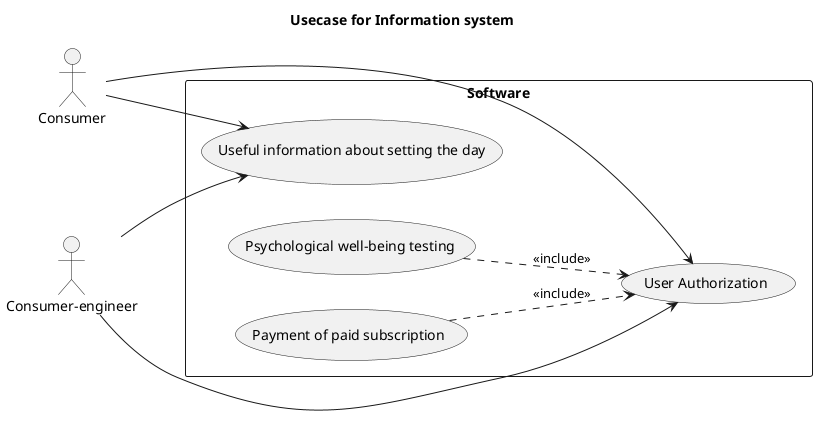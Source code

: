 @startuml 
title Usecase for Information system
left to right direction
skinparam packageStyle rect

actor Consumer
actor :Сonsumer-engineer:

rectangle Software {
  Consumer --> (Useful information about setting the day)
  :Сonsumer-engineer: --> (Useful information about setting the day) 
  Consumer --> (User Authorization) 
  :Сonsumer-engineer: --> (User Authorization) 
  (Psychological well-being testing) ..> (User Authorization) : <<include>>
  (Payment of paid subscription) ..> (User Authorization) : <<include>>
}
@enduml

